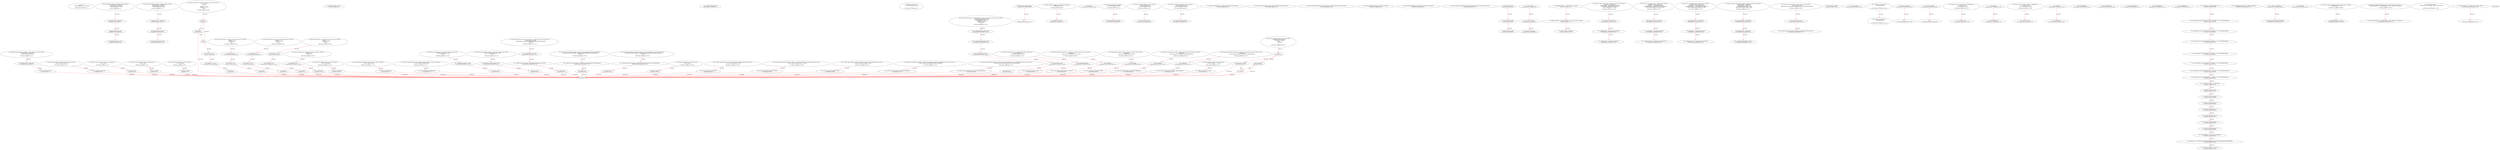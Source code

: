 digraph  {
13 [label="2_ struct Role {\n        mapping (address => bool) bearer;\n    }\n13-expression_statement-3-5", method="Role()", type_label=expression_statement];
21 [label="5_ function add(Role storage role, address account) internal {\n        require(account != address(0));\n        require(!has(role, account));\n        role.bearer[account] = true;\n    }\n21-function_definition-6-10", method="add(Role storage role,address account)", type_label=function_definition];
34 [label="6_ require(account != address(0));\n34-expression_statement-7-7", method="add(Role storage role,address account)", type_label=expression_statement];
43 [label="7_ require(!has(role, account));\n43-expression_statement-8-8", method="add(Role storage role,address account)", type_label=expression_statement];
54 [label="8_ role.bearer[account] = true;\n54-expression_statement-9-9", method="add(Role storage role,address account)", type_label=expression_statement];
63 [label="10_ function remove(Role storage role, address account) internal {\n        require(account != address(0));\n        require(has(role, account));\n        role.bearer[account] = false;\n    }\n63-function_definition-11-15", method="remove(Role storage role,address account)", type_label=function_definition];
76 [label="11_ require(account != address(0));\n76-expression_statement-12-12", method="remove(Role storage role,address account)", type_label=expression_statement];
85 [label="12_ require(has(role, account));\n85-expression_statement-13-13", method="remove(Role storage role,address account)", type_label=expression_statement];
95 [label="13_ role.bearer[account] = false;\n95-expression_statement-14-14", method="remove(Role storage role,address account)", type_label=expression_statement];
104 [label="15_ function has(Role storage role, address account) internal view returns (bool) {\n        require(account != address(0));\n        return role.bearer[account];\n    }\n104-function_definition-16-19", method="has(Role storage role,address account)", type_label=function_definition];
122 [label="16_ require(account != address(0));\n122-expression_statement-17-17", method="has(Role storage role,address account)", type_label=expression_statement];
131 [label="17_ return role.bearer[account];\n131-return-18-18", method="has(Role storage role,address account)", type_label=return];
159 [label="24_ Roles.Role private _pausers;\n159-new_variable-25-25", method="", type_label=new_variable];
168 [label="26_ _addPauser(msg.sender);\n168-expression_statement-27-27", method="", type_label=expression_statement];
175 [label="28_ modifier onlyPauser() {\n        require(isPauser(msg.sender));\n        _;\n    }\n175-expression_statement-29-32", method="", type_label=expression_statement];
178 [label="29_ require(isPauser(msg.sender));\n178-expression_statement-30-30", method="", type_label=expression_statement];
188 [label="30_ _;\n188-expression_statement-31-31", method="", type_label=expression_statement];
190 [label="32_ function isPauser(address account) public view returns (bool) {\n        return _pausers.has(account);\n    }\n190-function_definition-33-35", method="isPauser(address account)", type_label=function_definition];
203 [label="33_ return _pausers.has(account);\n203-return-34-34", method="isPauser(address account)", type_label=return];
210 [label="35_ function addPauser(address account) public onlyPauser {\n        _addPauser(account);\n    }\n210-function_definition-36-38", method="addPauser(address account)", type_label=function_definition];
217 [label="35_ onlyPauser\n217-expression_statement-36-36", method="addPauser(address account)", type_label=expression_statement];
220 [label="36_ _addPauser(account);\n220-expression_statement-37-37", method="addPauser(address account)", type_label=expression_statement];
225 [label="38_ function renouncePauser() public {\n        _removePauser(msg.sender);\n    }\n225-function_definition-39-41", method="renouncePauser()", type_label=function_definition];
229 [label="39_ _removePauser(msg.sender);\n229-expression_statement-40-40", method="renouncePauser()", type_label=expression_statement];
236 [label="41_ function _addPauser(address account) internal {\n        _pausers.add(account);\n        emit PauserAdded(account);\n    }\n236-function_definition-42-45", method="_addPauser(address account)", type_label=function_definition];
244 [label="42_ _pausers.add(account);\n244-expression_statement-43-43", method="_addPauser(address account)", type_label=expression_statement];
255 [label="45_ function _removePauser(address account) internal {\n        _pausers.remove(account);\n        emit PauserRemoved(account);\n    }\n255-function_definition-46-49", method="_removePauser(address account)", type_label=function_definition];
263 [label="46_ _pausers.remove(account);\n263-expression_statement-47-47", method="_removePauser(address account)", type_label=expression_statement];
277 [label="51_ function transfer(address to, uint256 value) external returns (bool);\n277-function_definition-52-52", method="transfer(address to,uint256 value)", type_label=function_definition];
292 [label="52_ function approve(address spender, uint256 value) external returns (bool);\n292-function_definition-53-53", method="approve(address spender,uint256 value)", type_label=function_definition];
307 [label="53_ function transferFrom(address from, address to, uint256 value) external returns (bool);\n307-function_definition-54-54", method="transferFrom(address from,address to,uint256 value)", type_label=function_definition];
326 [label="54_ function totalSupply() external view returns (uint256);\n326-function_definition-55-55", method="totalSupply()", type_label=function_definition];
334 [label="55_ function balanceOf(address who) external view returns (uint256);\n334-function_definition-56-56", method="balanceOf(address who)", type_label=function_definition];
346 [label="56_ function allowance(address owner, address spender) external view returns (uint256);\n346-function_definition-57-57", method="allowance(address owner,address spender)", type_label=function_definition];
396 [label="61_ string private _name;\n396-new_variable-62-62", method="", type_label=new_variable];
401 [label="62_ string private _symbol;\n401-new_variable-63-63", method="", type_label=new_variable];
406 [label="63_ uint8 private _decimals;\n406-new_variable-64-64", method="", type_label=new_variable];
425 [label="65_ _name = name;\n425-expression_statement-66-66", method="", type_label=expression_statement];
429 [label="66_ _symbol = symbol;\n429-expression_statement-67-67", method="", type_label=expression_statement];
433 [label="67_ _decimals = decimals;\n433-expression_statement-68-68", method="", type_label=expression_statement];
437 [label="69_ function name() public view returns (string memory) {\n        return _name;\n    }\n437-function_definition-70-72", method="name()", type_label=function_definition];
446 [label="70_ return _name;\n446-return-71-71", method="name()", type_label=return];
448 [label="72_ function symbol() public view returns (string memory) {\n        return _symbol;\n    }\n448-function_definition-73-75", method="symbol()", type_label=function_definition];
457 [label="73_ return _symbol;\n457-return-74-74", method="symbol()", type_label=return];
459 [label="75_ function decimals() public view returns (uint8) {\n        return _decimals;\n    }\n459-function_definition-76-78", method="decimals()", type_label=function_definition];
468 [label="76_ return _decimals;\n468-return-77-77", method="decimals()", type_label=return];
473 [label="80_ function mul(uint256 a, uint256 b) internal pure returns (uint256) {\n        if (a == 0) {\n            return 0;\n        }\n        uint256 c = a * b;\n        require(c / a == b);\n        return c;\n    }\n473-function_definition-81-88", method="mul(uint256 a,uint256 b)", type_label=function_definition];
490 [label="81_ if_a == 0\n490-if-82-84", method="mul(uint256 a,uint256 b)", type_label=if];
2432 [label="81_ end_if", method="mul(uint256 a,uint256 b)", type_label=end_if];
495 [label="82_ return 0;\n495-return-83-83", method="mul(uint256 a,uint256 b)", type_label=return];
497 [label="84_ uint256 c = a * b;\n497-new_variable-85-85", method="mul(uint256 a,uint256 b)", type_label=new_variable];
505 [label="85_ require(c / a == b);\n505-expression_statement-86-86", method="mul(uint256 a,uint256 b)", type_label=expression_statement];
514 [label="86_ return c;\n514-return-87-87", method="mul(uint256 a,uint256 b)", type_label=return];
516 [label="88_ function div(uint256 a, uint256 b) internal pure returns (uint256) {\n        require(b > 0);\n        uint256 c = a / b;\n        return c;\n    }\n516-function_definition-89-93", method="div(uint256 a,uint256 b)", type_label=function_definition];
533 [label="89_ require(b > 0);\n533-expression_statement-90-90", method="div(uint256 a,uint256 b)", type_label=expression_statement];
540 [label="90_ uint256 c = a / b;\n540-new_variable-91-91", method="div(uint256 a,uint256 b)", type_label=new_variable];
548 [label="91_ return c;\n548-return-92-92", method="div(uint256 a,uint256 b)", type_label=return];
550 [label="93_ function sub(uint256 a, uint256 b) internal pure returns (uint256) {\n        require(b <= a);\n        uint256 c = a - b;\n        return c;\n    }\n550-function_definition-94-98", method="sub(uint256 a,uint256 b)", type_label=function_definition];
567 [label="94_ require(b <= a);\n567-expression_statement-95-95", method="sub(uint256 a,uint256 b)", type_label=expression_statement];
574 [label="95_ uint256 c = a - b;\n574-new_variable-96-96", method="sub(uint256 a,uint256 b)", type_label=new_variable];
582 [label="96_ return c;\n582-return-97-97", method="sub(uint256 a,uint256 b)", type_label=return];
584 [label="98_ function add(uint256 a, uint256 b) internal pure returns (uint256) {\n        uint256 c = a + b;\n        require(c >= a);\n        return c;\n    }\n584-function_definition-99-103", method="add(uint256 a,uint256 b)", type_label=function_definition];
601 [label="99_ uint256 c = a + b;\n601-new_variable-100-100", method="add(uint256 a,uint256 b)", type_label=new_variable];
609 [label="100_ require(c >= a);\n609-expression_statement-101-101", method="add(uint256 a,uint256 b)", type_label=expression_statement];
616 [label="101_ return c;\n616-return-102-102", method="add(uint256 a,uint256 b)", type_label=return];
618 [label="103_ function mod(uint256 a, uint256 b) internal pure returns (uint256) {\n        require(b != 0);\n        return a % b;\n    }\n618-function_definition-104-107", method="mod(uint256 a,uint256 b)", type_label=function_definition];
635 [label="104_ require(b != 0);\n635-expression_statement-105-105", method="mod(uint256 a,uint256 b)", type_label=expression_statement];
642 [label="105_ return a % b;\n642-return-106-106", method="mod(uint256 a,uint256 b)", type_label=return];
657 [label="110_ mapping (address => uint256) private _balances;\n657-new_variable-111-111", method="", type_label=new_variable];
664 [label="111_ mapping (address => mapping (address => uint256)) private _allowed;\n664-new_variable-112-112", method="", type_label=new_variable];
673 [label="112_ uint256 private _totalSupply;\n673-new_variable-113-113", method="", type_label=new_variable];
678 [label="113_ function totalSupply() public view returns (uint256) {\n        return _totalSupply;\n    }\n678-function_definition-114-116", method="totalSupply()", type_label=function_definition];
687 [label="114_ return _totalSupply;\n687-return-115-115", method="totalSupply()", type_label=return];
689 [label="116_ function balanceOf(address owner) public view returns (uint256) {\n        return _balances[owner];\n    }\n689-function_definition-117-119", method="balanceOf(address owner)", type_label=function_definition];
702 [label="117_ return _balances[owner];\n702-return-118-118", method="balanceOf(address owner)", type_label=return];
706 [label="119_ function allowance(address owner, address spender) public view returns (uint256) {\n        return _allowed[owner][spender];\n    }\n706-function_definition-120-122", method="allowance(address owner,address spender)", type_label=function_definition];
723 [label="120_ return _allowed[owner][spender];\n723-return-121-121", method="allowance(address owner,address spender)", type_label=return];
729 [label="122_ function transfer(address to, uint256 value) public returns (bool) {\n        _transfer(msg.sender, to, value);\n        return true;\n    }\n729-function_definition-123-126", method="transfer(address to,uint256 value)", type_label=function_definition];
745 [label="123_ _transfer(msg.sender, to, value);\n745-expression_statement-124-124", method="transfer(address to,uint256 value)", type_label=expression_statement];
756 [label="124_ return true;\n756-return-125-125", method="transfer(address to,uint256 value)", type_label=return];
759 [label="126_ function approve(address spender, uint256 value) public returns (bool) {\n        _approve(msg.sender, spender, value);\n        return true;\n    }\n759-function_definition-127-130", method="approve(address spender,uint256 value)", type_label=function_definition];
775 [label="127_ _approve(msg.sender, spender, value);\n775-expression_statement-128-128", method="approve(address spender,uint256 value)", type_label=expression_statement];
786 [label="128_ return true;\n786-return-129-129", method="approve(address spender,uint256 value)", type_label=return];
789 [label="130_ function transferFrom(address from, address to, uint256 value) public returns (bool) {\n        _transfer(from, to, value);\n        _approve(from, msg.sender, _allowed[from][msg.sender].sub(value));\n        return true;\n    }\n789-function_definition-131-135", method="transferFrom(address from,address to,uint256 value)", type_label=function_definition];
809 [label="131_ _transfer(from, to, value);\n809-expression_statement-132-132", method="transferFrom(address from,address to,uint256 value)", type_label=expression_statement];
818 [label="132_ _approve(from, msg.sender, _allowed[from][msg.sender].sub(value));\n818-expression_statement-133-133", method="transferFrom(address from,address to,uint256 value)", type_label=expression_statement];
840 [label="133_ return true;\n840-return-134-134", method="transferFrom(address from,address to,uint256 value)", type_label=return];
843 [label="135_ function increaseAllowance(address spender, uint256 addedValue) public returns (bool) {\n        _approve(msg.sender, spender, _allowed[msg.sender][spender].add(addedValue));\n        return true;\n    }\n843-function_definition-136-139", method="increaseAllowance(address spender,uint256 addedValue)", type_label=function_definition];
859 [label="136_ _approve(msg.sender, spender, _allowed[msg.sender][spender].add(addedValue));\n859-expression_statement-137-137", method="increaseAllowance(address spender,uint256 addedValue)", type_label=expression_statement];
881 [label="137_ return true;\n881-return-138-138", method="increaseAllowance(address spender,uint256 addedValue)", type_label=return];
884 [label="139_ function decreaseAllowance(address spender, uint256 subtractedValue) public returns (bool) {\n        _approve(msg.sender, spender, _allowed[msg.sender][spender].sub(subtractedValue));\n        return true;\n    }\n884-function_definition-140-143", method="decreaseAllowance(address spender,uint256 subtractedValue)", type_label=function_definition];
900 [label="140_ _approve(msg.sender, spender, _allowed[msg.sender][spender].sub(subtractedValue));\n900-expression_statement-141-141", method="decreaseAllowance(address spender,uint256 subtractedValue)", type_label=expression_statement];
922 [label="141_ return true;\n922-return-142-142", method="decreaseAllowance(address spender,uint256 subtractedValue)", type_label=return];
925 [label="143_ function _transfer(address from, address to, uint256 value) internal {\n        require(to != address(0));\n        _balances[from] = _balances[from].sub(value);\n        _balances[to] = _balances[to].add(value);\n        emit Transfer(from, to, value);\n    }\n925-function_definition-144-149", method="_transfer(address from,address to,uint256 value)", type_label=function_definition];
941 [label="144_ require(to != address(0));\n941-expression_statement-145-145", method="_transfer(address from,address to,uint256 value)", type_label=expression_statement];
950 [label="145_ _balances[from] = _balances[from].sub(value);\n950-expression_statement-146-146", method="_transfer(address from,address to,uint256 value)", type_label=expression_statement];
963 [label="146_ _balances[to] = _balances[to].add(value);\n963-expression_statement-147-147", method="_transfer(address from,address to,uint256 value)", type_label=expression_statement];
984 [label="149_ function _mint(address account, uint256 value) internal {\n        require(account != address(0));\n        _totalSupply = _totalSupply.add(value);\n        _balances[account] = _balances[account].add(value);\n        emit Transfer(address(0), account, value);\n    }\n984-function_definition-150-155", method="_mint(address account,uint256 value)", type_label=function_definition];
996 [label="150_ require(account != address(0));\n996-expression_statement-151-151", method="_mint(address account,uint256 value)", type_label=expression_statement];
1005 [label="151_ _totalSupply = _totalSupply.add(value);\n1005-expression_statement-152-152", method="_mint(address account,uint256 value)", type_label=expression_statement];
1014 [label="152_ _balances[account] = _balances[account].add(value);\n1014-expression_statement-153-153", method="_mint(address account,uint256 value)", type_label=expression_statement];
1037 [label="155_ function _burn(address account, uint256 value) internal {\n        require(account != address(0));\n        _totalSupply = _totalSupply.sub(value);\n        _balances[account] = _balances[account].sub(value);\n        emit Transfer(account, address(0), value);\n    }\n1037-function_definition-156-161", method="_burn(address account,uint256 value)", type_label=function_definition];
1049 [label="156_ require(account != address(0));\n1049-expression_statement-157-157", method="_burn(address account,uint256 value)", type_label=expression_statement];
1058 [label="157_ _totalSupply = _totalSupply.sub(value);\n1058-expression_statement-158-158", method="_burn(address account,uint256 value)", type_label=expression_statement];
1067 [label="158_ _balances[account] = _balances[account].sub(value);\n1067-expression_statement-159-159", method="_burn(address account,uint256 value)", type_label=expression_statement];
1090 [label="161_ function _approve(address owner, address spender, uint256 value) internal {\n        require(spender != address(0));\n        require(owner != address(0));\n        _allowed[owner][spender] = value;\n        emit Approval(owner, spender, value);\n    }\n1090-function_definition-162-167", method="_approve(address owner,address spender,uint256 value)", type_label=function_definition];
1106 [label="162_ require(spender != address(0));\n1106-expression_statement-163-163", method="_approve(address owner,address spender,uint256 value)", type_label=expression_statement];
1115 [label="163_ require(owner != address(0));\n1115-expression_statement-164-164", method="_approve(address owner,address spender,uint256 value)", type_label=expression_statement];
1124 [label="164_ _allowed[owner][spender] = value;\n1124-expression_statement-165-165", method="_approve(address owner,address spender,uint256 value)", type_label=expression_statement];
1140 [label="167_ function _burnFrom(address account, uint256 value) internal {\n        _burn(account, value);\n        _approve(account, msg.sender, _allowed[account][msg.sender].sub(value));\n    }\n1140-function_definition-168-171", method="_burnFrom(address account,uint256 value)", type_label=function_definition];
1152 [label="168_ _burn(account, value);\n1152-expression_statement-169-169", method="_burnFrom(address account,uint256 value)", type_label=expression_statement];
1159 [label="169_ _approve(account, msg.sender, _allowed[account][msg.sender].sub(value));\n1159-expression_statement-170-170", method="_burnFrom(address account,uint256 value)", type_label=expression_statement];
1199 [label="175_ bool private _paused;\n1199-new_variable-176-176", method="", type_label=new_variable];
1206 [label="177_ _paused = false;\n1206-expression_statement-178-178", method="", type_label=expression_statement];
1211 [label="179_ function paused() public view returns (bool) {\n        return _paused;\n    }\n1211-function_definition-180-182", method="paused()", type_label=function_definition];
1220 [label="180_ return _paused;\n1220-return-181-181", method="paused()", type_label=return];
1222 [label="182_ modifier whenNotPaused() {\n        require(!_paused);\n        _;\n    }\n1222-expression_statement-183-186", method="", type_label=expression_statement];
1225 [label="183_ require(!_paused);\n1225-expression_statement-184-184", method="", type_label=expression_statement];
1231 [label="184_ _;\n1231-expression_statement-185-185", method="", type_label=expression_statement];
1233 [label="186_ modifier whenPaused() {\n        require(_paused);\n        _;\n    }\n1233-expression_statement-187-190", method="", type_label=expression_statement];
1236 [label="187_ require(_paused);\n1236-expression_statement-188-188", method="", type_label=expression_statement];
1241 [label="188_ _;\n1241-expression_statement-189-189", method="", type_label=expression_statement];
1243 [label="190_ function pause() public onlyPauser whenNotPaused {\n        _paused = true;\n        emit Paused(msg.sender);\n    }\n1243-function_definition-191-194", method="pause()", type_label=function_definition];
1246 [label="190_ onlyPauser\n1246-expression_statement-191-191", method="pause()", type_label=expression_statement];
1248 [label="190_ whenNotPaused\n1248-expression_statement-191-191", method="pause()", type_label=expression_statement];
1251 [label="191_ _paused = true;\n1251-expression_statement-192-192", method="pause()", type_label=expression_statement];
1262 [label="194_ function unpause() public onlyPauser whenPaused {\n        _paused = false;\n        emit Unpaused(msg.sender);\n    }\n1262-function_definition-195-198", method="unpause()", type_label=function_definition];
1265 [label="194_ onlyPauser\n1265-expression_statement-195-195", method="unpause()", type_label=expression_statement];
1267 [label="194_ whenPaused\n1267-expression_statement-195-195", method="unpause()", type_label=expression_statement];
1270 [label="195_ _paused = false;\n1270-expression_statement-196-196", method="unpause()", type_label=expression_statement];
1290 [label="200_ function transfer(address to, uint256 value) public whenNotPaused returns (bool) {\n        return super.transfer(to, value);\n    }\n1290-function_definition-201-203", method="transfer(address to,uint256 value)", type_label=function_definition];
1301 [label="200_ whenNotPaused\n1301-expression_statement-201-201", method="transfer(address to,uint256 value)", type_label=expression_statement];
1308 [label="201_ return super.transfer(to, value);\n1308-return-202-202", method="transfer(address to,uint256 value)", type_label=return];
1317 [label="203_ function transferFrom(address from, address to, uint256 value) public whenNotPaused returns (bool) {\n        return super.transferFrom(from, to, value);\n    }\n1317-function_definition-204-206", method="transferFrom(address from,address to,uint256 value)", type_label=function_definition];
1332 [label="203_ whenNotPaused\n1332-expression_statement-204-204", method="transferFrom(address from,address to,uint256 value)", type_label=expression_statement];
1339 [label="204_ return super.transferFrom(from, to, value);\n1339-return-205-205", method="transferFrom(address from,address to,uint256 value)", type_label=return];
1350 [label="206_ function approve(address spender, uint256 value) public whenNotPaused returns (bool) {\n        return super.approve(spender, value);\n    }\n1350-function_definition-207-209", method="approve(address spender,uint256 value)", type_label=function_definition];
1361 [label="206_ whenNotPaused\n1361-expression_statement-207-207", method="approve(address spender,uint256 value)", type_label=expression_statement];
1368 [label="207_ return super.approve(spender, value);\n1368-return-208-208", method="approve(address spender,uint256 value)", type_label=return];
1377 [label="209_ function increaseAllowance(address spender, uint addedValue) public whenNotPaused returns (bool success) {\n        return super.increaseAllowance(spender, addedValue);\n    }\n1377-function_definition-210-212", method="increaseAllowance(address spender,uint addedValue)", type_label=function_definition];
1388 [label="209_ whenNotPaused\n1388-expression_statement-210-210", method="increaseAllowance(address spender,uint addedValue)", type_label=expression_statement];
1396 [label="210_ return super.increaseAllowance(spender, addedValue);\n1396-return-211-211", method="increaseAllowance(address spender,uint addedValue)", type_label=return];
1405 [label="212_ function decreaseAllowance(address spender, uint subtractedValue) public whenNotPaused returns (bool success) {\n        return super.decreaseAllowance(spender, subtractedValue);\n    }\n1405-function_definition-213-215", method="decreaseAllowance(address spender,uint subtractedValue)", type_label=function_definition];
1416 [label="212_ whenNotPaused\n1416-expression_statement-213-213", method="decreaseAllowance(address spender,uint subtractedValue)", type_label=expression_statement];
1424 [label="213_ return super.decreaseAllowance(spender, subtractedValue);\n1424-return-214-214", method="decreaseAllowance(address spender,uint subtractedValue)", type_label=return];
1442 [label="217_ uint8 public constant DECIMALS = 18;\n1442-new_variable-218-218", method="", type_label=new_variable];
1448 [label="218_ uint256 public constant INITIAL_SUPPLY = 200000000 * (10 ** uint256(DECIMALS));\n1448-new_variable-219-219", method="", type_label=new_variable];
1461 [label="219_ uint256 public constant CROWDSALE = 90000000 * (10 ** uint256(DECIMALS));\n1461-new_variable-220-220", method="", type_label=new_variable];
1474 [label="220_ uint256 public constant BOOTSTRAP = 30000000 * (10 ** uint256(DECIMALS));\n1474-new_variable-221-221", method="", type_label=new_variable];
1487 [label="221_ uint256 public constant RESERVES = 30000000 * (10 ** uint256(DECIMALS));\n1487-new_variable-222-222", method="", type_label=new_variable];
1500 [label="222_ uint256 public constant ADVISORS = 10000000 * (10 ** uint256(DECIMALS));\n1500-new_variable-223-223", method="", type_label=new_variable];
1513 [label="223_ uint256 public constant DEVELOPMENT = 30000000 * (10 ** uint256(DECIMALS));\n1513-new_variable-224-224", method="", type_label=new_variable];
1526 [label="224_ uint256 public constant MARKETING = 10000000 * (10 ** uint256(DECIMALS));\n1526-new_variable-225-225", method="", type_label=new_variable];
1539 [label="225_ uint256 public unblock = 1623974399;\n1539-new_variable-226-226", method="", type_label=new_variable];
1545 [label="226_ address private _owner;\n1545-new_variable-227-227", method="", type_label=new_variable];
1550 [label="227_ uint256 private CrowdSale = 0;\n1550-new_variable-228-228", method="", type_label=new_variable];
1556 [label="228_ uint256 private Bootstrap = 0;\n1556-new_variable-229-229", method="", type_label=new_variable];
1562 [label="229_ uint256 private Reserves = 0;\n1562-new_variable-230-230", method="", type_label=new_variable];
1568 [label="230_ uint256 private Advisors = 0;\n1568-new_variable-231-231", method="", type_label=new_variable];
1574 [label="231_ uint256 private Development = 0;\n1574-new_variable-232-232", method="", type_label=new_variable];
1580 [label="232_ uint256 private Marketing = 0;\n1580-new_variable-233-233", method="", type_label=new_variable];
1586 [label="233_ mapping(address => bool) public capAddress;\n1586-new_variable-234-234", method="", type_label=new_variable];
1593 [label="234_ uint256[] caps = [CROWDSALE,BOOTSTRAP,RESERVES,ADVISORS,DEVELOPMENT,MARKETING];\n1593-new_variable-235-235", method="", type_label=new_variable];
1605 [label="235_ uint256[] supplied = [0,0,0,0,0,0];\n1605-new_variable-236-236", method="", type_label=new_variable];
1618 [label="236_ ERC20Detailed(\"DeepCloud\", \"DEEP\", DECIMALS)\n1618-expression_statement-237-237", method="", type_label=expression_statement];
1629 [label="237_ _owner = msg.sender;\n1629-expression_statement-238-238", method="", type_label=expression_statement];
1635 [label="238_ _mint(msg.sender, INITIAL_SUPPLY);\n1635-expression_statement-239-239", method="", type_label=expression_statement];
1644 [label="240_ function initialTransfer(uint index,address to, uint256 value) public onlyOwner returns (bool){\n      _checkAvailableCap(index, value);\n      _updateCapSupply(index, value);\n      capAddress[to] = true;\n      transfer(to, value);\n      return true;\n    }\n1644-function_definition-241-247", method="initialTransfer(uint index,address to,uint256 value)", type_label=function_definition];
1659 [label="240_ onlyOwner\n1659-expression_statement-241-241", method="initialTransfer(uint index,address to,uint256 value)", type_label=expression_statement];
1666 [label="241_ _checkAvailableCap(index, value);\n1666-expression_statement-242-242", method="initialTransfer(uint index,address to,uint256 value)", type_label=expression_statement];
1673 [label="242_ _updateCapSupply(index, value);\n1673-expression_statement-243-243", method="initialTransfer(uint index,address to,uint256 value)", type_label=expression_statement];
1680 [label="243_ capAddress[to] = true;\n1680-expression_statement-244-244", method="initialTransfer(uint index,address to,uint256 value)", type_label=expression_statement];
1687 [label="244_ transfer(to, value);\n1687-expression_statement-245-245", method="initialTransfer(uint index,address to,uint256 value)", type_label=expression_statement];
1694 [label="245_ return true;\n1694-return-246-246", method="initialTransfer(uint index,address to,uint256 value)", type_label=return];
1697 [label="247_ function _updateCapSupply(uint index, uint256 value)  internal  {\n      supplied[index] += value;\n    }\n1697-function_definition-248-250", method="_updateCapSupply(uint index,uint256 value)", type_label=function_definition];
1709 [label="248_ supplied[index] += value;\n1709-expression_statement-249-249", method="_updateCapSupply(uint index,uint256 value)", type_label=expression_statement];
1715 [label="250_ function _checkAvailableCap(uint index, uint256 value) internal view  {\n      require(caps[index] >= (supplied[index] + value), \"Balance: Low balance\");\n    }\n1715-function_definition-251-253", method="_checkAvailableCap(uint index,uint256 value)", type_label=function_definition];
1728 [label="251_ require(caps[index] >= (supplied[index] + value), \"Balance: Low balance\");\n1728-expression_statement-252-252", method="_checkAvailableCap(uint index,uint256 value)", type_label=expression_statement];
1745 [label="253_ function transfer(address to, uint256 value) public returns (bool) {\n        require(checkLock());\n        return super.transfer(to, value);\n    }\n1745-function_definition-254-257", method="transfer(address to,uint256 value)", type_label=function_definition];
1761 [label="254_ require(checkLock());\n1761-expression_statement-255-255", method="transfer(address to,uint256 value)", type_label=expression_statement];
1767 [label="255_ return super.transfer(to, value);\n1767-return-256-256", method="transfer(address to,uint256 value)", type_label=return];
1776 [label="257_ function transferFrom(address from, address to, uint256 value) public returns (bool) {\n        checkLock();\n        return super.transferFrom(from, to, value);\n    }\n1776-function_definition-258-261", method="transferFrom(address from,address to,uint256 value)", type_label=function_definition];
1796 [label="258_ checkLock();\n1796-expression_statement-259-259", method="transferFrom(address from,address to,uint256 value)", type_label=expression_statement];
1799 [label="259_ return super.transferFrom(from, to, value);\n1799-return-260-260", method="transferFrom(address from,address to,uint256 value)", type_label=return];
1810 [label="261_ function approve(address spender, uint256 value) public returns (bool) {\n        checkLock();\n        return super.approve(spender, value);\n    }\n1810-function_definition-262-265", method="approve(address spender,uint256 value)", type_label=function_definition];
1826 [label="262_ checkLock();\n1826-expression_statement-263-263", method="approve(address spender,uint256 value)", type_label=expression_statement];
1829 [label="263_ return super.approve(spender, value);\n1829-return-264-264", method="approve(address spender,uint256 value)", type_label=return];
1838 [label="265_ function increaseAllowance(address spender, uint addedValue) public returns (bool) {\n        checkLock();\n        return super.increaseAllowance(spender, addedValue);\n    }\n1838-function_definition-266-269", method="increaseAllowance(address spender,uint addedValue)", type_label=function_definition];
1854 [label="266_ checkLock();\n1854-expression_statement-267-267", method="increaseAllowance(address spender,uint addedValue)", type_label=expression_statement];
1857 [label="267_ return super.increaseAllowance(spender, addedValue);\n1857-return-268-268", method="increaseAllowance(address spender,uint addedValue)", type_label=return];
1866 [label="269_ function decreaseAllowance(address spender, uint subtractedValue) public returns (bool) {\n        checkLock();\n        return super.decreaseAllowance(spender, subtractedValue);\n    }\n1866-function_definition-270-273", method="decreaseAllowance(address spender,uint subtractedValue)", type_label=function_definition];
1882 [label="270_ checkLock();\n1882-expression_statement-271-271", method="decreaseAllowance(address spender,uint subtractedValue)", type_label=expression_statement];
1885 [label="271_ return super.decreaseAllowance(spender, subtractedValue);\n1885-return-272-272", method="decreaseAllowance(address spender,uint subtractedValue)", type_label=return];
1894 [label="273_ function isOwner() public view returns (bool) {\n        return msg.sender == _owner;\n    }\n1894-function_definition-274-276", method="isOwner()", type_label=function_definition];
1903 [label="274_ return msg.sender == _owner;\n1903-return-275-275", method="isOwner()", type_label=return];
1909 [label="276_ modifier onlyOwner() {\n        require(isOwner(), \"Ownable: caller is not the owner\");\n        _;\n    }\n1909-expression_statement-277-280", method="", type_label=expression_statement];
1912 [label="277_ require(isOwner(), \"Ownable: caller is not the owner\");\n1912-expression_statement-278-278", method="", type_label=expression_statement];
1921 [label="278_ _;\n1921-expression_statement-279-279", method="", type_label=expression_statement];
1923 [label="280_ function checkLock() internal view returns (bool){\n      if(capAddress[msg.sender]){\n          return now > unblock;\n      } else {\n          return true;\n      }\n    }\n1923-function_definition-281-287", method="checkLock()", type_label=function_definition];
1932 [label="281_ if\n1932-if-282-286", method="checkLock()", type_label=if];
3874 [label="281_ end_if", method="checkLock()", type_label=end_if];
1939 [label="282_ return now > unblock;\n1939-return-283-283", method="checkLock()", type_label=return];
1944 [label="284_ return true;\n1944-return-285-285", method="checkLock()", type_label=return];
1 [label="0_ start_node", method="", type_label=start];
2 [label="0_ exit_node", method="", type_label=exit];
21 -> 34  [color=red, controlflow_type=next_line, edge_type=CFG_edge, key=0, label=next_line];
34 -> 43  [color=red, controlflow_type=next_line, edge_type=CFG_edge, key=0, label=next_line];
43 -> 54  [color=red, controlflow_type=next_line, edge_type=CFG_edge, key=0, label=next_line];
63 -> 76  [color=red, controlflow_type=next_line, edge_type=CFG_edge, key=0, label=next_line];
76 -> 85  [color=red, controlflow_type=next_line, edge_type=CFG_edge, key=0, label=next_line];
85 -> 95  [color=red, controlflow_type=next_line, edge_type=CFG_edge, key=0, label=next_line];
104 -> 122  [color=red, controlflow_type=next_line, edge_type=CFG_edge, key=0, label=next_line];
122 -> 131  [color=red, controlflow_type=next_line, edge_type=CFG_edge, key=0, label=next_line];
131 -> 2  [color=red, controlflow_type=return_exit, edge_type=CFG_edge, key=0, label=return_exit];
178 -> 188  [color=red, controlflow_type=next_line, edge_type=CFG_edge, key=0, label=next_line];
190 -> 203  [color=red, controlflow_type=next_line, edge_type=CFG_edge, key=0, label=next_line];
203 -> 2  [color=red, controlflow_type=return_exit, edge_type=CFG_edge, key=0, label=return_exit];
210 -> 220  [color=red, controlflow_type=next_line, edge_type=CFG_edge, key=0, label=next_line];
225 -> 229  [color=red, controlflow_type=next_line, edge_type=CFG_edge, key=0, label=next_line];
236 -> 244  [color=red, controlflow_type=next_line, edge_type=CFG_edge, key=0, label=next_line];
255 -> 263  [color=red, controlflow_type=next_line, edge_type=CFG_edge, key=0, label=next_line];
396 -> 401  [color=red, controlflow_type=next_line, edge_type=CFG_edge, key=0, label=next_line];
401 -> 406  [color=red, controlflow_type=next_line, edge_type=CFG_edge, key=0, label=next_line];
425 -> 429  [color=red, controlflow_type=next_line, edge_type=CFG_edge, key=0, label=next_line];
429 -> 433  [color=red, controlflow_type=next_line, edge_type=CFG_edge, key=0, label=next_line];
437 -> 446  [color=red, controlflow_type=next_line, edge_type=CFG_edge, key=0, label=next_line];
446 -> 2  [color=red, controlflow_type=return_exit, edge_type=CFG_edge, key=0, label=return_exit];
448 -> 457  [color=red, controlflow_type=next_line, edge_type=CFG_edge, key=0, label=next_line];
457 -> 2  [color=red, controlflow_type=return_exit, edge_type=CFG_edge, key=0, label=return_exit];
459 -> 468  [color=red, controlflow_type=next_line, edge_type=CFG_edge, key=0, label=next_line];
468 -> 2  [color=red, controlflow_type=return_exit, edge_type=CFG_edge, key=0, label=return_exit];
473 -> 490  [color=red, controlflow_type=next_line, edge_type=CFG_edge, key=0, label=next_line];
490 -> 495  [color=red, controlflow_type=pos_next, edge_type=CFG_edge, key=0, label=pos_next];
490 -> 2432  [color=red, controlflow_type=neg_next, edge_type=CFG_edge, key=0, label=neg_next];
2432 -> 497  [color=red, controlflow_type=next_line, edge_type=CFG_edge, key=0, label=next_line];
495 -> 2432  [color=red, controlflow_type=end_if, edge_type=CFG_edge, key=0, label=end_if];
495 -> 2  [color=red, controlflow_type=return_exit, edge_type=CFG_edge, key=0, label=return_exit];
497 -> 505  [color=red, controlflow_type=next_line, edge_type=CFG_edge, key=0, label=next_line];
505 -> 514  [color=red, controlflow_type=next_line, edge_type=CFG_edge, key=0, label=next_line];
514 -> 2  [color=red, controlflow_type=return_exit, edge_type=CFG_edge, key=0, label=return_exit];
516 -> 533  [color=red, controlflow_type=next_line, edge_type=CFG_edge, key=0, label=next_line];
533 -> 540  [color=red, controlflow_type=next_line, edge_type=CFG_edge, key=0, label=next_line];
540 -> 548  [color=red, controlflow_type=next_line, edge_type=CFG_edge, key=0, label=next_line];
548 -> 2  [color=red, controlflow_type=return_exit, edge_type=CFG_edge, key=0, label=return_exit];
550 -> 567  [color=red, controlflow_type=next_line, edge_type=CFG_edge, key=0, label=next_line];
567 -> 574  [color=red, controlflow_type=next_line, edge_type=CFG_edge, key=0, label=next_line];
574 -> 582  [color=red, controlflow_type=next_line, edge_type=CFG_edge, key=0, label=next_line];
582 -> 2  [color=red, controlflow_type=return_exit, edge_type=CFG_edge, key=0, label=return_exit];
584 -> 601  [color=red, controlflow_type=next_line, edge_type=CFG_edge, key=0, label=next_line];
601 -> 609  [color=red, controlflow_type=next_line, edge_type=CFG_edge, key=0, label=next_line];
609 -> 616  [color=red, controlflow_type=next_line, edge_type=CFG_edge, key=0, label=next_line];
616 -> 2  [color=red, controlflow_type=return_exit, edge_type=CFG_edge, key=0, label=return_exit];
618 -> 635  [color=red, controlflow_type=next_line, edge_type=CFG_edge, key=0, label=next_line];
635 -> 642  [color=red, controlflow_type=next_line, edge_type=CFG_edge, key=0, label=next_line];
642 -> 2  [color=red, controlflow_type=return_exit, edge_type=CFG_edge, key=0, label=return_exit];
657 -> 664  [color=red, controlflow_type=next_line, edge_type=CFG_edge, key=0, label=next_line];
664 -> 673  [color=red, controlflow_type=next_line, edge_type=CFG_edge, key=0, label=next_line];
678 -> 687  [color=red, controlflow_type=next_line, edge_type=CFG_edge, key=0, label=next_line];
687 -> 2  [color=red, controlflow_type=return_exit, edge_type=CFG_edge, key=0, label=return_exit];
689 -> 702  [color=red, controlflow_type=next_line, edge_type=CFG_edge, key=0, label=next_line];
702 -> 2  [color=red, controlflow_type=return_exit, edge_type=CFG_edge, key=0, label=return_exit];
706 -> 723  [color=red, controlflow_type=next_line, edge_type=CFG_edge, key=0, label=next_line];
723 -> 2  [color=red, controlflow_type=return_exit, edge_type=CFG_edge, key=0, label=return_exit];
729 -> 745  [color=red, controlflow_type=next_line, edge_type=CFG_edge, key=0, label=next_line];
745 -> 756  [color=red, controlflow_type=next_line, edge_type=CFG_edge, key=0, label=next_line];
756 -> 2  [color=red, controlflow_type=return_exit, edge_type=CFG_edge, key=0, label=return_exit];
759 -> 775  [color=red, controlflow_type=next_line, edge_type=CFG_edge, key=0, label=next_line];
775 -> 786  [color=red, controlflow_type=next_line, edge_type=CFG_edge, key=0, label=next_line];
786 -> 2  [color=red, controlflow_type=return_exit, edge_type=CFG_edge, key=0, label=return_exit];
789 -> 809  [color=red, controlflow_type=next_line, edge_type=CFG_edge, key=0, label=next_line];
809 -> 818  [color=red, controlflow_type=next_line, edge_type=CFG_edge, key=0, label=next_line];
818 -> 840  [color=red, controlflow_type=next_line, edge_type=CFG_edge, key=0, label=next_line];
840 -> 2  [color=red, controlflow_type=return_exit, edge_type=CFG_edge, key=0, label=return_exit];
843 -> 859  [color=red, controlflow_type=next_line, edge_type=CFG_edge, key=0, label=next_line];
859 -> 881  [color=red, controlflow_type=next_line, edge_type=CFG_edge, key=0, label=next_line];
881 -> 2  [color=red, controlflow_type=return_exit, edge_type=CFG_edge, key=0, label=return_exit];
884 -> 900  [color=red, controlflow_type=next_line, edge_type=CFG_edge, key=0, label=next_line];
900 -> 922  [color=red, controlflow_type=next_line, edge_type=CFG_edge, key=0, label=next_line];
922 -> 2  [color=red, controlflow_type=return_exit, edge_type=CFG_edge, key=0, label=return_exit];
925 -> 941  [color=red, controlflow_type=next_line, edge_type=CFG_edge, key=0, label=next_line];
941 -> 950  [color=red, controlflow_type=next_line, edge_type=CFG_edge, key=0, label=next_line];
950 -> 963  [color=red, controlflow_type=next_line, edge_type=CFG_edge, key=0, label=next_line];
984 -> 996  [color=red, controlflow_type=next_line, edge_type=CFG_edge, key=0, label=next_line];
996 -> 1005  [color=red, controlflow_type=next_line, edge_type=CFG_edge, key=0, label=next_line];
1005 -> 1014  [color=red, controlflow_type=next_line, edge_type=CFG_edge, key=0, label=next_line];
1037 -> 1049  [color=red, controlflow_type=next_line, edge_type=CFG_edge, key=0, label=next_line];
1049 -> 1058  [color=red, controlflow_type=next_line, edge_type=CFG_edge, key=0, label=next_line];
1058 -> 1067  [color=red, controlflow_type=next_line, edge_type=CFG_edge, key=0, label=next_line];
1090 -> 1106  [color=red, controlflow_type=next_line, edge_type=CFG_edge, key=0, label=next_line];
1106 -> 1115  [color=red, controlflow_type=next_line, edge_type=CFG_edge, key=0, label=next_line];
1115 -> 1124  [color=red, controlflow_type=next_line, edge_type=CFG_edge, key=0, label=next_line];
1140 -> 1152  [color=red, controlflow_type=next_line, edge_type=CFG_edge, key=0, label=next_line];
1152 -> 1159  [color=red, controlflow_type=next_line, edge_type=CFG_edge, key=0, label=next_line];
1211 -> 1220  [color=red, controlflow_type=next_line, edge_type=CFG_edge, key=0, label=next_line];
1220 -> 2  [color=red, controlflow_type=return_exit, edge_type=CFG_edge, key=0, label=return_exit];
1222 -> 1233  [color=red, controlflow_type=next_line, edge_type=CFG_edge, key=0, label=next_line];
1225 -> 1231  [color=red, controlflow_type=next_line, edge_type=CFG_edge, key=0, label=next_line];
1236 -> 1241  [color=red, controlflow_type=next_line, edge_type=CFG_edge, key=0, label=next_line];
1243 -> 1251  [color=red, controlflow_type=next_line, edge_type=CFG_edge, key=0, label=next_line];
1246 -> 1248  [color=red, controlflow_type=next_line, edge_type=CFG_edge, key=0, label=next_line];
1262 -> 1270  [color=red, controlflow_type=next_line, edge_type=CFG_edge, key=0, label=next_line];
1265 -> 1267  [color=red, controlflow_type=next_line, edge_type=CFG_edge, key=0, label=next_line];
1290 -> 1308  [color=red, controlflow_type=next_line, edge_type=CFG_edge, key=0, label=next_line];
1308 -> 2  [color=red, controlflow_type=return_exit, edge_type=CFG_edge, key=0, label=return_exit];
1317 -> 1339  [color=red, controlflow_type=next_line, edge_type=CFG_edge, key=0, label=next_line];
1339 -> 2  [color=red, controlflow_type=return_exit, edge_type=CFG_edge, key=0, label=return_exit];
1350 -> 1368  [color=red, controlflow_type=next_line, edge_type=CFG_edge, key=0, label=next_line];
1368 -> 2  [color=red, controlflow_type=return_exit, edge_type=CFG_edge, key=0, label=return_exit];
1377 -> 1396  [color=red, controlflow_type=next_line, edge_type=CFG_edge, key=0, label=next_line];
1396 -> 2  [color=red, controlflow_type=return_exit, edge_type=CFG_edge, key=0, label=return_exit];
1405 -> 1424  [color=red, controlflow_type=next_line, edge_type=CFG_edge, key=0, label=next_line];
1424 -> 2  [color=red, controlflow_type=return_exit, edge_type=CFG_edge, key=0, label=return_exit];
1442 -> 1448  [color=red, controlflow_type=next_line, edge_type=CFG_edge, key=0, label=next_line];
1448 -> 1461  [color=red, controlflow_type=next_line, edge_type=CFG_edge, key=0, label=next_line];
1461 -> 1474  [color=red, controlflow_type=next_line, edge_type=CFG_edge, key=0, label=next_line];
1474 -> 1487  [color=red, controlflow_type=next_line, edge_type=CFG_edge, key=0, label=next_line];
1487 -> 1500  [color=red, controlflow_type=next_line, edge_type=CFG_edge, key=0, label=next_line];
1500 -> 1513  [color=red, controlflow_type=next_line, edge_type=CFG_edge, key=0, label=next_line];
1513 -> 1526  [color=red, controlflow_type=next_line, edge_type=CFG_edge, key=0, label=next_line];
1526 -> 1539  [color=red, controlflow_type=next_line, edge_type=CFG_edge, key=0, label=next_line];
1539 -> 1545  [color=red, controlflow_type=next_line, edge_type=CFG_edge, key=0, label=next_line];
1545 -> 1550  [color=red, controlflow_type=next_line, edge_type=CFG_edge, key=0, label=next_line];
1550 -> 1556  [color=red, controlflow_type=next_line, edge_type=CFG_edge, key=0, label=next_line];
1556 -> 1562  [color=red, controlflow_type=next_line, edge_type=CFG_edge, key=0, label=next_line];
1562 -> 1568  [color=red, controlflow_type=next_line, edge_type=CFG_edge, key=0, label=next_line];
1568 -> 1574  [color=red, controlflow_type=next_line, edge_type=CFG_edge, key=0, label=next_line];
1574 -> 1580  [color=red, controlflow_type=next_line, edge_type=CFG_edge, key=0, label=next_line];
1580 -> 1586  [color=red, controlflow_type=next_line, edge_type=CFG_edge, key=0, label=next_line];
1586 -> 1593  [color=red, controlflow_type=next_line, edge_type=CFG_edge, key=0, label=next_line];
1593 -> 1605  [color=red, controlflow_type=next_line, edge_type=CFG_edge, key=0, label=next_line];
1629 -> 1635  [color=red, controlflow_type=next_line, edge_type=CFG_edge, key=0, label=next_line];
1644 -> 1666  [color=red, controlflow_type=next_line, edge_type=CFG_edge, key=0, label=next_line];
1666 -> 1673  [color=red, controlflow_type=next_line, edge_type=CFG_edge, key=0, label=next_line];
1673 -> 1680  [color=red, controlflow_type=next_line, edge_type=CFG_edge, key=0, label=next_line];
1680 -> 1687  [color=red, controlflow_type=next_line, edge_type=CFG_edge, key=0, label=next_line];
1687 -> 1694  [color=red, controlflow_type=next_line, edge_type=CFG_edge, key=0, label=next_line];
1694 -> 2  [color=red, controlflow_type=return_exit, edge_type=CFG_edge, key=0, label=return_exit];
1697 -> 1709  [color=red, controlflow_type=next_line, edge_type=CFG_edge, key=0, label=next_line];
1715 -> 1728  [color=red, controlflow_type=next_line, edge_type=CFG_edge, key=0, label=next_line];
1745 -> 1761  [color=red, controlflow_type=next_line, edge_type=CFG_edge, key=0, label=next_line];
1761 -> 1767  [color=red, controlflow_type=next_line, edge_type=CFG_edge, key=0, label=next_line];
1767 -> 2  [color=red, controlflow_type=return_exit, edge_type=CFG_edge, key=0, label=return_exit];
1776 -> 1796  [color=red, controlflow_type=next_line, edge_type=CFG_edge, key=0, label=next_line];
1796 -> 1799  [color=red, controlflow_type=next_line, edge_type=CFG_edge, key=0, label=next_line];
1799 -> 2  [color=red, controlflow_type=return_exit, edge_type=CFG_edge, key=0, label=return_exit];
1810 -> 1826  [color=red, controlflow_type=next_line, edge_type=CFG_edge, key=0, label=next_line];
1826 -> 1829  [color=red, controlflow_type=next_line, edge_type=CFG_edge, key=0, label=next_line];
1829 -> 2  [color=red, controlflow_type=return_exit, edge_type=CFG_edge, key=0, label=return_exit];
1838 -> 1854  [color=red, controlflow_type=next_line, edge_type=CFG_edge, key=0, label=next_line];
1854 -> 1857  [color=red, controlflow_type=next_line, edge_type=CFG_edge, key=0, label=next_line];
1857 -> 2  [color=red, controlflow_type=return_exit, edge_type=CFG_edge, key=0, label=return_exit];
1866 -> 1882  [color=red, controlflow_type=next_line, edge_type=CFG_edge, key=0, label=next_line];
1882 -> 1885  [color=red, controlflow_type=next_line, edge_type=CFG_edge, key=0, label=next_line];
1885 -> 2  [color=red, controlflow_type=return_exit, edge_type=CFG_edge, key=0, label=return_exit];
1894 -> 1903  [color=red, controlflow_type=next_line, edge_type=CFG_edge, key=0, label=next_line];
1903 -> 2  [color=red, controlflow_type=return_exit, edge_type=CFG_edge, key=0, label=return_exit];
1912 -> 1921  [color=red, controlflow_type=next_line, edge_type=CFG_edge, key=0, label=next_line];
1923 -> 1932  [color=red, controlflow_type=next_line, edge_type=CFG_edge, key=0, label=next_line];
1932 -> 1939  [color=red, controlflow_type=pos_next, edge_type=CFG_edge, key=0, label=pos_next];
1932 -> 1944  [color=red, controlflow_type=neg_next, edge_type=CFG_edge, key=0, label=neg_next];
3874 -> 2  [color=red, controlflow_type=next_line, edge_type=CFG_edge, key=0, label=next_line];
1939 -> 3874  [color=red, controlflow_type=end_if, edge_type=CFG_edge, key=0, label=end_if];
1939 -> 2  [color=red, controlflow_type=return_exit, edge_type=CFG_edge, key=0, label=return_exit];
1944 -> 3874  [color=red, controlflow_type=end_if, edge_type=CFG_edge, key=0, label=end_if];
1944 -> 2  [color=red, controlflow_type=return_exit, edge_type=CFG_edge, key=0, label=return_exit];
}
